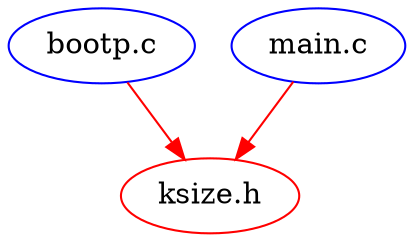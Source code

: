 digraph g {
   "D:\\LinuxSource\\linux-4.9.tar\\linux-4.9\\linux-4.9\\arch\\alpha\\boot\\bootp.c" -> "D:\\LinuxSource\\linux-4.9.tar\\linux-4.9\\linux-4.9\\arch\\alpha\\boot\\ksize.h" [color=red];
   "D:\\LinuxSource\\linux-4.9.tar\\linux-4.9\\linux-4.9\\arch\\alpha\\boot\\main.c" -> "D:\\LinuxSource\\linux-4.9.tar\\linux-4.9\\linux-4.9\\arch\\alpha\\boot\\ksize.h" [color=red];
   "D:\\LinuxSource\\linux-4.9.tar\\linux-4.9\\linux-4.9\\arch\\alpha\\boot\\bootp.c" [label="bootp.c" color=blue];
   "D:\\LinuxSource\\linux-4.9.tar\\linux-4.9\\linux-4.9\\arch\\alpha\\boot\\ksize.h" [label="ksize.h" color=red];
   "D:\\LinuxSource\\linux-4.9.tar\\linux-4.9\\linux-4.9\\arch\\alpha\\boot\\main.c" [label="main.c" color=blue];
}
